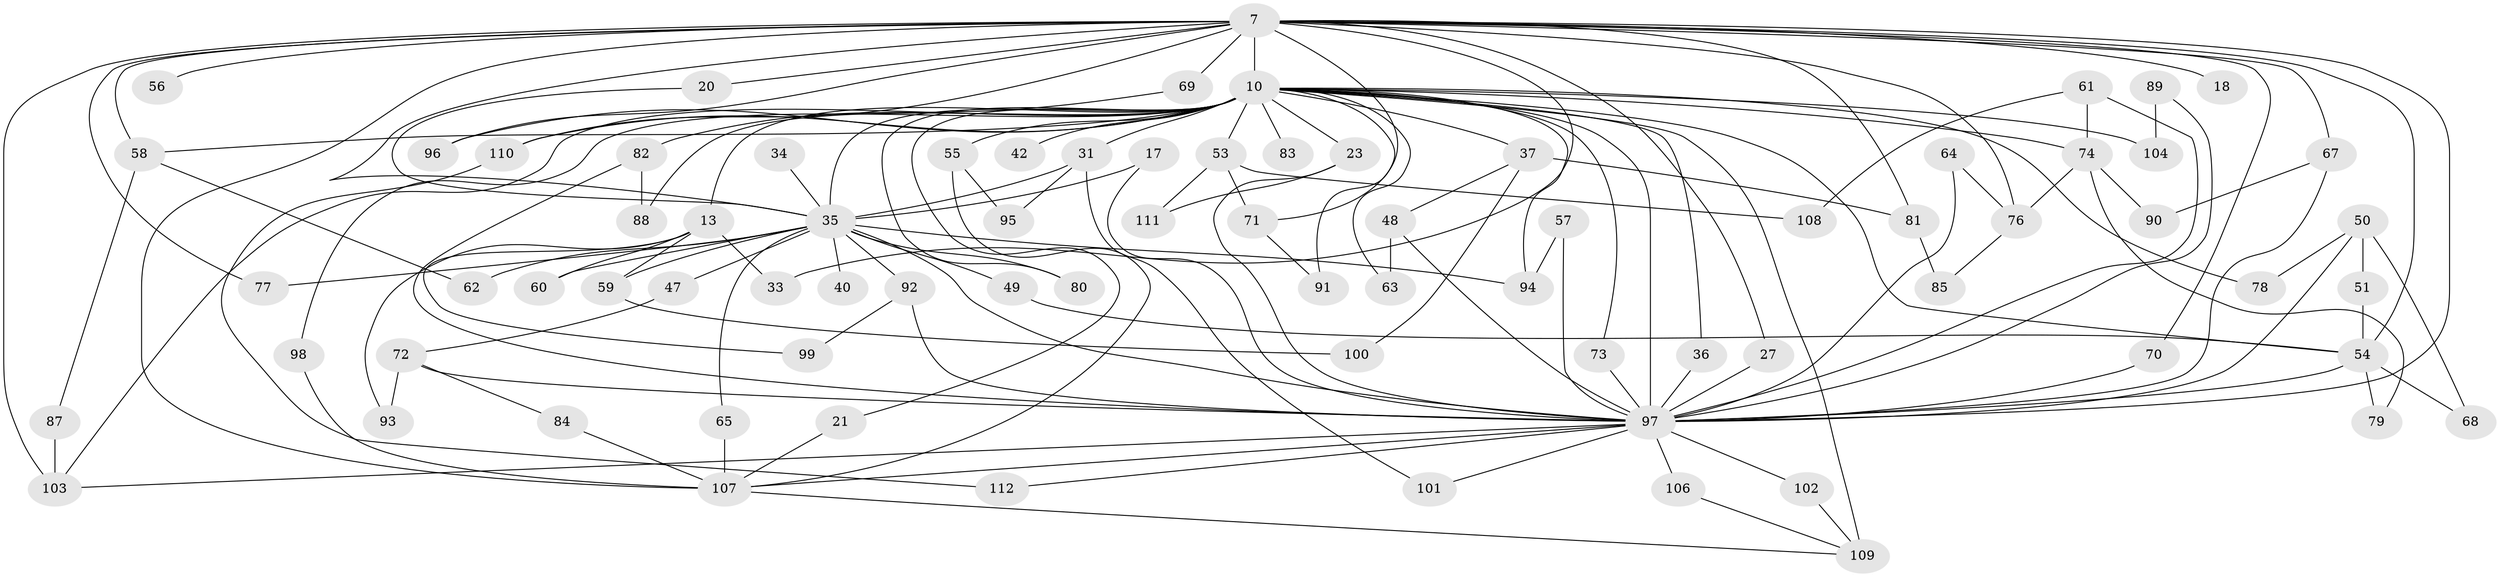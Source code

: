 // original degree distribution, {22: 0.008928571428571428, 21: 0.026785714285714284, 28: 0.008928571428571428, 25: 0.008928571428571428, 20: 0.017857142857142856, 16: 0.008928571428571428, 18: 0.008928571428571428, 4: 0.08928571428571429, 11: 0.008928571428571428, 7: 0.008928571428571428, 6: 0.026785714285714284, 2: 0.5267857142857143, 3: 0.21428571428571427, 5: 0.03571428571428571}
// Generated by graph-tools (version 1.1) at 2025/48/03/04/25 21:48:14]
// undirected, 78 vertices, 142 edges
graph export_dot {
graph [start="1"]
  node [color=gray90,style=filled];
  7 [super="+3"];
  10 [super="+9+6"];
  13;
  17;
  18;
  20;
  21;
  23 [super="+19"];
  27;
  31;
  33;
  34;
  35 [super="+29+8"];
  36;
  37;
  40;
  42;
  47;
  48;
  49;
  50 [super="+14"];
  51;
  53 [super="+25"];
  54 [super="+45+39"];
  55;
  56;
  57;
  58 [super="+28+52"];
  59;
  60;
  61;
  62;
  63;
  64;
  65;
  67;
  68;
  69 [super="+44"];
  70;
  71;
  72;
  73;
  74 [super="+30"];
  76 [super="+16"];
  77;
  78;
  79;
  80;
  81;
  82;
  83;
  84;
  85;
  87;
  88;
  89;
  90;
  91;
  92;
  93;
  94 [super="+46"];
  95;
  96;
  97 [super="+66+86"];
  98;
  99;
  100;
  101;
  102;
  103 [super="+43+75"];
  104 [super="+41"];
  106;
  107 [super="+105"];
  108;
  109 [super="+22+26"];
  110;
  111;
  112;
  7 -- 10 [weight=8];
  7 -- 18 [weight=2];
  7 -- 56 [weight=2];
  7 -- 69 [weight=3];
  7 -- 77;
  7 -- 81;
  7 -- 107 [weight=3];
  7 -- 67;
  7 -- 70;
  7 -- 71;
  7 -- 76 [weight=3];
  7 -- 20;
  7 -- 27;
  7 -- 96;
  7 -- 33;
  7 -- 110;
  7 -- 58 [weight=3];
  7 -- 35 [weight=5];
  7 -- 97 [weight=5];
  7 -- 54;
  7 -- 103 [weight=2];
  10 -- 21;
  10 -- 37 [weight=2];
  10 -- 53 [weight=3];
  10 -- 83 [weight=2];
  10 -- 91;
  10 -- 104 [weight=2];
  10 -- 78;
  10 -- 80;
  10 -- 88;
  10 -- 31;
  10 -- 98;
  10 -- 42 [weight=2];
  10 -- 73;
  10 -- 13 [weight=2];
  10 -- 23 [weight=2];
  10 -- 96;
  10 -- 97 [weight=11];
  10 -- 36;
  10 -- 110;
  10 -- 54 [weight=2];
  10 -- 55;
  10 -- 63;
  10 -- 109 [weight=3];
  10 -- 58 [weight=3];
  10 -- 35 [weight=9];
  10 -- 74;
  10 -- 94;
  10 -- 103;
  13 -- 33;
  13 -- 59;
  13 -- 60;
  13 -- 93;
  13 -- 99;
  17 -- 35;
  17 -- 97;
  20 -- 35;
  21 -- 107;
  23 -- 111;
  23 -- 97;
  27 -- 97;
  31 -- 95;
  31 -- 101;
  31 -- 35;
  34 -- 35 [weight=2];
  35 -- 60;
  35 -- 65;
  35 -- 77;
  35 -- 80;
  35 -- 92;
  35 -- 40 [weight=2];
  35 -- 47 [weight=2];
  35 -- 49;
  35 -- 59;
  35 -- 62;
  35 -- 97 [weight=4];
  35 -- 94;
  36 -- 97;
  37 -- 48;
  37 -- 81;
  37 -- 100;
  47 -- 72;
  48 -- 63;
  48 -- 97;
  49 -- 54;
  50 -- 51;
  50 -- 68;
  50 -- 78;
  50 -- 97 [weight=3];
  51 -- 54;
  53 -- 111;
  53 -- 71;
  53 -- 108;
  54 -- 79;
  54 -- 68;
  54 -- 97 [weight=2];
  55 -- 95;
  55 -- 107;
  57 -- 94;
  57 -- 97 [weight=2];
  58 -- 87;
  58 -- 62;
  59 -- 100;
  61 -- 74;
  61 -- 108;
  61 -- 97;
  64 -- 76;
  64 -- 97;
  65 -- 107;
  67 -- 90;
  67 -- 97;
  69 -- 82;
  70 -- 97;
  71 -- 91;
  72 -- 84;
  72 -- 93;
  72 -- 97;
  73 -- 97;
  74 -- 90;
  74 -- 76;
  74 -- 79;
  76 -- 85;
  81 -- 85;
  82 -- 88;
  82 -- 97;
  84 -- 107;
  87 -- 103;
  89 -- 104;
  89 -- 97;
  92 -- 99;
  92 -- 97;
  97 -- 101;
  97 -- 102;
  97 -- 106;
  97 -- 107 [weight=2];
  97 -- 112;
  97 -- 103;
  98 -- 107;
  102 -- 109;
  106 -- 109;
  107 -- 109;
  110 -- 112;
}
